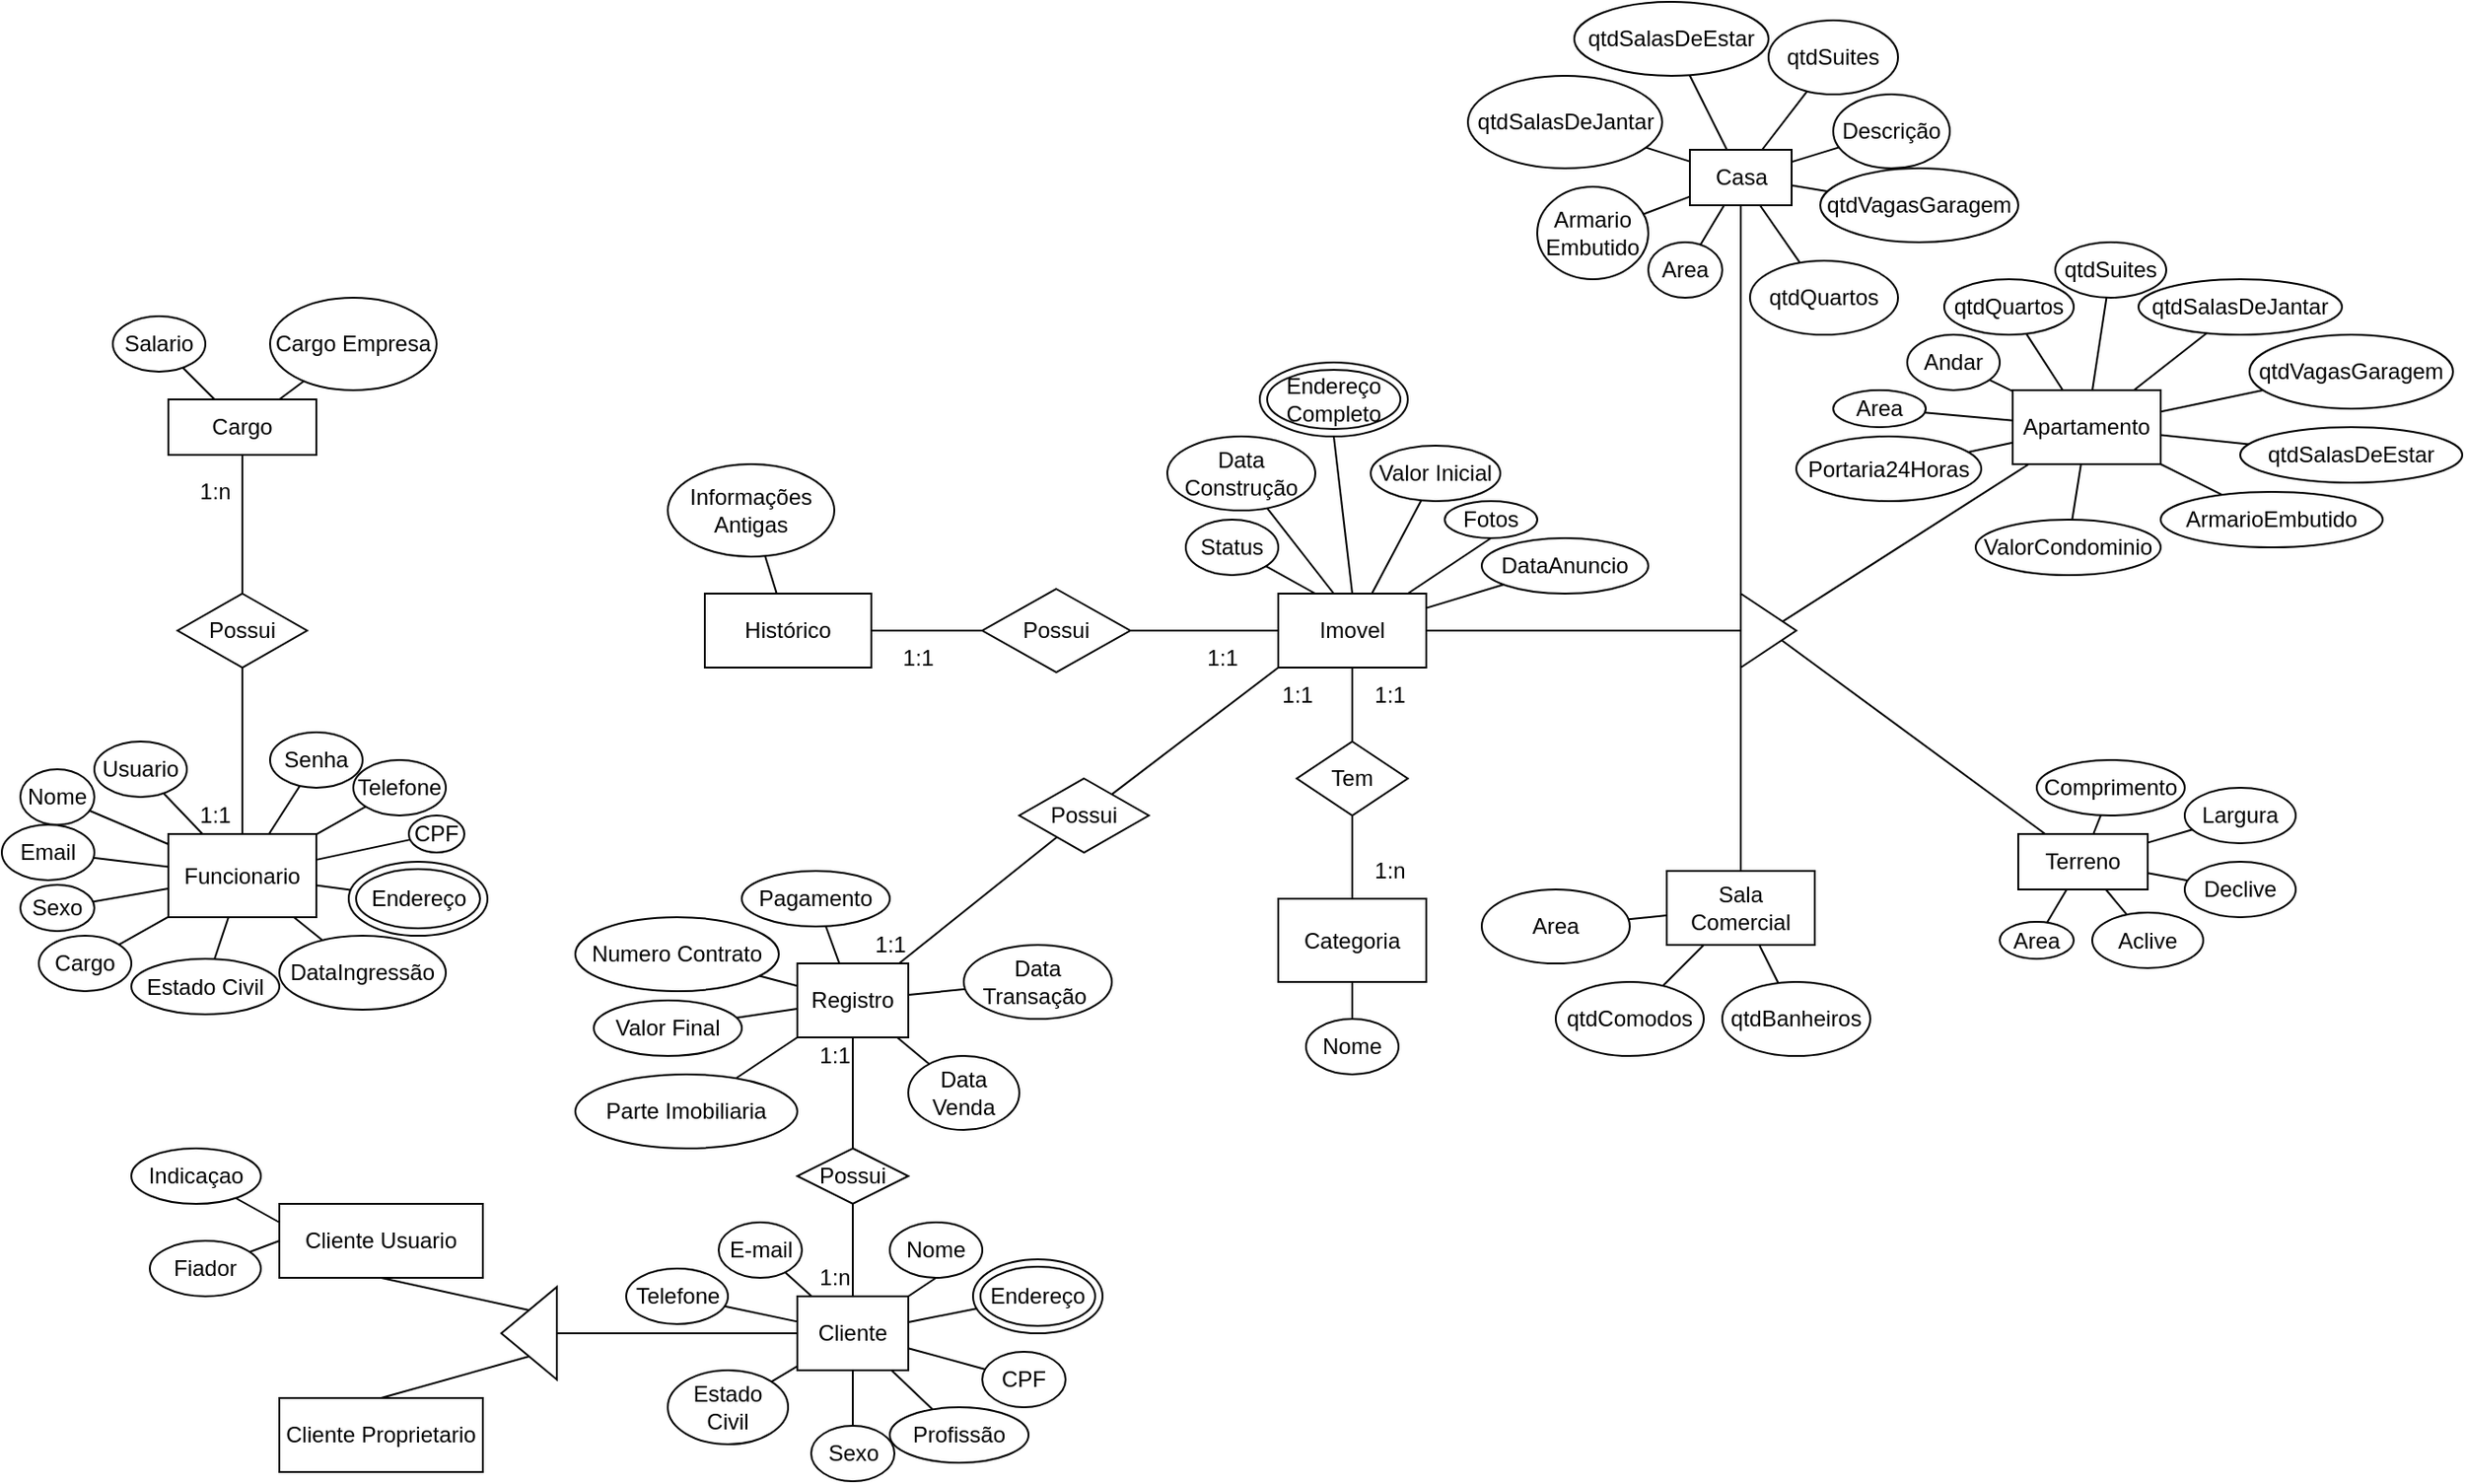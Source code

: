 <mxfile version="20.7.2" type="github">
  <diagram id="m5d0qIqOXzMqOtAx8hw-" name="Página-1">
    <mxGraphModel dx="2466" dy="913" grid="1" gridSize="10" guides="1" tooltips="1" connect="1" arrows="1" fold="1" page="1" pageScale="1" pageWidth="827" pageHeight="1169" math="0" shadow="0">
      <root>
        <mxCell id="0" />
        <mxCell id="1" parent="0" />
        <mxCell id="C9lepdYtcVU4f9QdhHSY-163" value="Imovel" style="rounded=0;whiteSpace=wrap;html=1;" vertex="1" parent="1">
          <mxGeometry x="350" y="420" width="80" height="40" as="geometry" />
        </mxCell>
        <mxCell id="C9lepdYtcVU4f9QdhHSY-164" value="Tem" style="rhombus;whiteSpace=wrap;html=1;" vertex="1" parent="1">
          <mxGeometry x="360" y="500" width="60" height="40" as="geometry" />
        </mxCell>
        <mxCell id="C9lepdYtcVU4f9QdhHSY-165" value="Categoria" style="rounded=0;whiteSpace=wrap;html=1;" vertex="1" parent="1">
          <mxGeometry x="350" y="585" width="80" height="45" as="geometry" />
        </mxCell>
        <mxCell id="C9lepdYtcVU4f9QdhHSY-166" value="" style="endArrow=none;html=1;rounded=0;entryX=0.5;entryY=1;entryDx=0;entryDy=0;exitX=0.5;exitY=0;exitDx=0;exitDy=0;" edge="1" parent="1" source="C9lepdYtcVU4f9QdhHSY-164" target="C9lepdYtcVU4f9QdhHSY-163">
          <mxGeometry width="50" height="50" relative="1" as="geometry">
            <mxPoint x="430" y="510" as="sourcePoint" />
            <mxPoint x="480" y="460" as="targetPoint" />
          </mxGeometry>
        </mxCell>
        <mxCell id="C9lepdYtcVU4f9QdhHSY-167" value="" style="endArrow=none;html=1;rounded=0;entryX=0.5;entryY=1;entryDx=0;entryDy=0;exitX=0.5;exitY=0;exitDx=0;exitDy=0;" edge="1" parent="1" source="C9lepdYtcVU4f9QdhHSY-165" target="C9lepdYtcVU4f9QdhHSY-164">
          <mxGeometry width="50" height="50" relative="1" as="geometry">
            <mxPoint x="430" y="510" as="sourcePoint" />
            <mxPoint x="480" y="460" as="targetPoint" />
          </mxGeometry>
        </mxCell>
        <mxCell id="C9lepdYtcVU4f9QdhHSY-168" value="1:1" style="text;html=1;align=center;verticalAlign=middle;resizable=0;points=[];autosize=1;strokeColor=none;fillColor=none;" vertex="1" parent="1">
          <mxGeometry x="390" y="460" width="40" height="30" as="geometry" />
        </mxCell>
        <mxCell id="C9lepdYtcVU4f9QdhHSY-169" value="1:n" style="text;html=1;align=center;verticalAlign=middle;resizable=0;points=[];autosize=1;strokeColor=none;fillColor=none;" vertex="1" parent="1">
          <mxGeometry x="390" y="555" width="40" height="30" as="geometry" />
        </mxCell>
        <mxCell id="C9lepdYtcVU4f9QdhHSY-170" value="Nome" style="ellipse;whiteSpace=wrap;html=1;" vertex="1" parent="1">
          <mxGeometry x="365" y="650" width="50" height="30" as="geometry" />
        </mxCell>
        <mxCell id="C9lepdYtcVU4f9QdhHSY-171" value="" style="endArrow=none;html=1;rounded=0;entryX=0.5;entryY=1;entryDx=0;entryDy=0;" edge="1" parent="1" source="C9lepdYtcVU4f9QdhHSY-170" target="C9lepdYtcVU4f9QdhHSY-165">
          <mxGeometry width="50" height="50" relative="1" as="geometry">
            <mxPoint x="430" y="510" as="sourcePoint" />
            <mxPoint x="410" y="640" as="targetPoint" />
          </mxGeometry>
        </mxCell>
        <mxCell id="C9lepdYtcVU4f9QdhHSY-174" value="DataAnuncio" style="ellipse;whiteSpace=wrap;html=1;" vertex="1" parent="1">
          <mxGeometry x="460" y="390" width="90" height="30" as="geometry" />
        </mxCell>
        <mxCell id="C9lepdYtcVU4f9QdhHSY-175" value="" style="endArrow=none;html=1;rounded=0;" edge="1" parent="1" source="C9lepdYtcVU4f9QdhHSY-163" target="C9lepdYtcVU4f9QdhHSY-174">
          <mxGeometry width="50" height="50" relative="1" as="geometry">
            <mxPoint x="430" y="510" as="sourcePoint" />
            <mxPoint x="480" y="460" as="targetPoint" />
          </mxGeometry>
        </mxCell>
        <mxCell id="C9lepdYtcVU4f9QdhHSY-176" value="Fotos" style="ellipse;whiteSpace=wrap;html=1;" vertex="1" parent="1">
          <mxGeometry x="440" y="370" width="50" height="20" as="geometry" />
        </mxCell>
        <mxCell id="C9lepdYtcVU4f9QdhHSY-178" value="" style="endArrow=none;html=1;rounded=0;entryX=0.5;entryY=1;entryDx=0;entryDy=0;" edge="1" parent="1" source="C9lepdYtcVU4f9QdhHSY-163" target="C9lepdYtcVU4f9QdhHSY-176">
          <mxGeometry width="50" height="50" relative="1" as="geometry">
            <mxPoint x="430" y="510" as="sourcePoint" />
            <mxPoint x="480" y="460" as="targetPoint" />
          </mxGeometry>
        </mxCell>
        <mxCell id="C9lepdYtcVU4f9QdhHSY-179" value="Valor Inicial" style="ellipse;whiteSpace=wrap;html=1;" vertex="1" parent="1">
          <mxGeometry x="400" y="340" width="70" height="30" as="geometry" />
        </mxCell>
        <mxCell id="C9lepdYtcVU4f9QdhHSY-180" value="" style="endArrow=none;html=1;rounded=0;" edge="1" parent="1" source="C9lepdYtcVU4f9QdhHSY-163" target="C9lepdYtcVU4f9QdhHSY-179">
          <mxGeometry width="50" height="50" relative="1" as="geometry">
            <mxPoint x="430" y="510" as="sourcePoint" />
            <mxPoint x="480" y="460" as="targetPoint" />
          </mxGeometry>
        </mxCell>
        <mxCell id="C9lepdYtcVU4f9QdhHSY-182" value="Status" style="ellipse;whiteSpace=wrap;html=1;" vertex="1" parent="1">
          <mxGeometry x="300" y="380" width="50" height="30" as="geometry" />
        </mxCell>
        <mxCell id="C9lepdYtcVU4f9QdhHSY-183" value="" style="endArrow=none;html=1;rounded=0;exitX=0.25;exitY=0;exitDx=0;exitDy=0;" edge="1" parent="1" source="C9lepdYtcVU4f9QdhHSY-163" target="C9lepdYtcVU4f9QdhHSY-182">
          <mxGeometry width="50" height="50" relative="1" as="geometry">
            <mxPoint x="390" y="510" as="sourcePoint" />
            <mxPoint x="440" y="460" as="targetPoint" />
          </mxGeometry>
        </mxCell>
        <mxCell id="C9lepdYtcVU4f9QdhHSY-184" value="Data Construção" style="ellipse;whiteSpace=wrap;html=1;" vertex="1" parent="1">
          <mxGeometry x="290" y="335" width="80" height="40" as="geometry" />
        </mxCell>
        <mxCell id="C9lepdYtcVU4f9QdhHSY-185" value="" style="endArrow=none;html=1;rounded=0;entryX=0.675;entryY=0.971;entryDx=0;entryDy=0;entryPerimeter=0;" edge="1" parent="1" target="C9lepdYtcVU4f9QdhHSY-184">
          <mxGeometry width="50" height="50" relative="1" as="geometry">
            <mxPoint x="380" y="420" as="sourcePoint" />
            <mxPoint x="440" y="380" as="targetPoint" />
          </mxGeometry>
        </mxCell>
        <mxCell id="C9lepdYtcVU4f9QdhHSY-187" value="Endereço Completo" style="ellipse;shape=doubleEllipse;whiteSpace=wrap;html=1;" vertex="1" parent="1">
          <mxGeometry x="340" y="295" width="80" height="40" as="geometry" />
        </mxCell>
        <mxCell id="C9lepdYtcVU4f9QdhHSY-188" value="" style="endArrow=none;html=1;rounded=0;entryX=0.5;entryY=1;entryDx=0;entryDy=0;" edge="1" parent="1" target="C9lepdYtcVU4f9QdhHSY-187">
          <mxGeometry width="50" height="50" relative="1" as="geometry">
            <mxPoint x="390" y="420" as="sourcePoint" />
            <mxPoint x="440" y="370" as="targetPoint" />
          </mxGeometry>
        </mxCell>
        <mxCell id="C9lepdYtcVU4f9QdhHSY-189" value="" style="endArrow=none;html=1;rounded=0;entryX=0;entryY=0.5;entryDx=0;entryDy=0;" edge="1" parent="1" target="C9lepdYtcVU4f9QdhHSY-163">
          <mxGeometry width="50" height="50" relative="1" as="geometry">
            <mxPoint x="270" y="440" as="sourcePoint" />
            <mxPoint x="440" y="450" as="targetPoint" />
          </mxGeometry>
        </mxCell>
        <mxCell id="C9lepdYtcVU4f9QdhHSY-191" value="Possui" style="rhombus;whiteSpace=wrap;html=1;" vertex="1" parent="1">
          <mxGeometry x="190" y="417.5" width="80" height="45" as="geometry" />
        </mxCell>
        <mxCell id="C9lepdYtcVU4f9QdhHSY-193" value="1:1" style="text;html=1;strokeColor=none;fillColor=none;align=center;verticalAlign=middle;whiteSpace=wrap;rounded=0;" vertex="1" parent="1">
          <mxGeometry x="290" y="440" width="60" height="30" as="geometry" />
        </mxCell>
        <mxCell id="C9lepdYtcVU4f9QdhHSY-195" value="Histórico" style="rounded=0;whiteSpace=wrap;html=1;" vertex="1" parent="1">
          <mxGeometry x="40" y="420" width="90" height="40" as="geometry" />
        </mxCell>
        <mxCell id="C9lepdYtcVU4f9QdhHSY-197" value="" style="endArrow=none;html=1;rounded=0;entryX=0;entryY=0.5;entryDx=0;entryDy=0;exitX=1;exitY=0.5;exitDx=0;exitDy=0;" edge="1" parent="1" source="C9lepdYtcVU4f9QdhHSY-195" target="C9lepdYtcVU4f9QdhHSY-191">
          <mxGeometry width="50" height="50" relative="1" as="geometry">
            <mxPoint x="180" y="500" as="sourcePoint" />
            <mxPoint x="230" y="450" as="targetPoint" />
          </mxGeometry>
        </mxCell>
        <mxCell id="C9lepdYtcVU4f9QdhHSY-198" value="1:1" style="text;html=1;align=center;verticalAlign=middle;resizable=0;points=[];autosize=1;strokeColor=none;fillColor=none;" vertex="1" parent="1">
          <mxGeometry x="135" y="440" width="40" height="30" as="geometry" />
        </mxCell>
        <mxCell id="C9lepdYtcVU4f9QdhHSY-200" value="Informações Antigas" style="ellipse;whiteSpace=wrap;html=1;" vertex="1" parent="1">
          <mxGeometry x="20" y="350" width="90" height="50" as="geometry" />
        </mxCell>
        <mxCell id="C9lepdYtcVU4f9QdhHSY-201" value="" style="endArrow=none;html=1;rounded=0;" edge="1" parent="1" source="C9lepdYtcVU4f9QdhHSY-195" target="C9lepdYtcVU4f9QdhHSY-200">
          <mxGeometry width="50" height="50" relative="1" as="geometry">
            <mxPoint x="180" y="500" as="sourcePoint" />
            <mxPoint x="230" y="450" as="targetPoint" />
          </mxGeometry>
        </mxCell>
        <mxCell id="C9lepdYtcVU4f9QdhHSY-202" value="Possui" style="rhombus;whiteSpace=wrap;html=1;" vertex="1" parent="1">
          <mxGeometry x="210" y="520" width="70" height="40" as="geometry" />
        </mxCell>
        <mxCell id="C9lepdYtcVU4f9QdhHSY-203" value="" style="endArrow=none;html=1;rounded=0;entryX=0;entryY=1;entryDx=0;entryDy=0;" edge="1" parent="1" source="C9lepdYtcVU4f9QdhHSY-202" target="C9lepdYtcVU4f9QdhHSY-163">
          <mxGeometry width="50" height="50" relative="1" as="geometry">
            <mxPoint x="290" y="520" as="sourcePoint" />
            <mxPoint x="200" y="570" as="targetPoint" />
          </mxGeometry>
        </mxCell>
        <mxCell id="C9lepdYtcVU4f9QdhHSY-204" value="1:1" style="text;html=1;align=center;verticalAlign=middle;resizable=0;points=[];autosize=1;strokeColor=none;fillColor=none;" vertex="1" parent="1">
          <mxGeometry x="340" y="460" width="40" height="30" as="geometry" />
        </mxCell>
        <mxCell id="C9lepdYtcVU4f9QdhHSY-205" value="Registro" style="rounded=0;whiteSpace=wrap;html=1;" vertex="1" parent="1">
          <mxGeometry x="90" y="620" width="60" height="40" as="geometry" />
        </mxCell>
        <mxCell id="C9lepdYtcVU4f9QdhHSY-206" value="" style="endArrow=none;html=1;rounded=0;" edge="1" parent="1" source="C9lepdYtcVU4f9QdhHSY-205" target="C9lepdYtcVU4f9QdhHSY-202">
          <mxGeometry width="50" height="50" relative="1" as="geometry">
            <mxPoint x="210" y="610" as="sourcePoint" />
            <mxPoint x="260" y="560" as="targetPoint" />
          </mxGeometry>
        </mxCell>
        <mxCell id="C9lepdYtcVU4f9QdhHSY-207" value="Data Venda" style="ellipse;whiteSpace=wrap;html=1;" vertex="1" parent="1">
          <mxGeometry x="150" y="670" width="60" height="40" as="geometry" />
        </mxCell>
        <mxCell id="C9lepdYtcVU4f9QdhHSY-208" value="Pagamento" style="ellipse;whiteSpace=wrap;html=1;" vertex="1" parent="1">
          <mxGeometry x="60" y="570" width="80" height="30" as="geometry" />
        </mxCell>
        <mxCell id="C9lepdYtcVU4f9QdhHSY-209" value="Data Transação&amp;nbsp;" style="ellipse;whiteSpace=wrap;html=1;" vertex="1" parent="1">
          <mxGeometry x="180" y="610" width="80" height="40" as="geometry" />
        </mxCell>
        <mxCell id="C9lepdYtcVU4f9QdhHSY-210" value="Valor Final" style="ellipse;whiteSpace=wrap;html=1;" vertex="1" parent="1">
          <mxGeometry x="-20" y="640" width="80" height="30" as="geometry" />
        </mxCell>
        <mxCell id="C9lepdYtcVU4f9QdhHSY-211" value="Parte Imobiliaria" style="ellipse;whiteSpace=wrap;html=1;" vertex="1" parent="1">
          <mxGeometry x="-30" y="680" width="120" height="40" as="geometry" />
        </mxCell>
        <mxCell id="C9lepdYtcVU4f9QdhHSY-212" value="" style="endArrow=none;html=1;rounded=0;" edge="1" parent="1" source="C9lepdYtcVU4f9QdhHSY-205" target="C9lepdYtcVU4f9QdhHSY-210">
          <mxGeometry width="50" height="50" relative="1" as="geometry">
            <mxPoint x="130" y="610" as="sourcePoint" />
            <mxPoint x="180" y="560" as="targetPoint" />
          </mxGeometry>
        </mxCell>
        <mxCell id="C9lepdYtcVU4f9QdhHSY-213" value="" style="endArrow=none;html=1;rounded=0;" edge="1" parent="1" source="C9lepdYtcVU4f9QdhHSY-205" target="C9lepdYtcVU4f9QdhHSY-208">
          <mxGeometry width="50" height="50" relative="1" as="geometry">
            <mxPoint x="130" y="610" as="sourcePoint" />
            <mxPoint x="180" y="560" as="targetPoint" />
          </mxGeometry>
        </mxCell>
        <mxCell id="C9lepdYtcVU4f9QdhHSY-215" value="" style="endArrow=none;html=1;rounded=0;" edge="1" parent="1" source="C9lepdYtcVU4f9QdhHSY-205" target="C9lepdYtcVU4f9QdhHSY-211">
          <mxGeometry width="50" height="50" relative="1" as="geometry">
            <mxPoint x="130" y="610" as="sourcePoint" />
            <mxPoint x="180" y="560" as="targetPoint" />
          </mxGeometry>
        </mxCell>
        <mxCell id="C9lepdYtcVU4f9QdhHSY-216" value="" style="endArrow=none;html=1;rounded=0;" edge="1" parent="1" source="C9lepdYtcVU4f9QdhHSY-205" target="C9lepdYtcVU4f9QdhHSY-207">
          <mxGeometry width="50" height="50" relative="1" as="geometry">
            <mxPoint x="130" y="610" as="sourcePoint" />
            <mxPoint x="180" y="560" as="targetPoint" />
          </mxGeometry>
        </mxCell>
        <mxCell id="C9lepdYtcVU4f9QdhHSY-217" value="" style="endArrow=none;html=1;rounded=0;" edge="1" parent="1" source="C9lepdYtcVU4f9QdhHSY-205" target="C9lepdYtcVU4f9QdhHSY-209">
          <mxGeometry width="50" height="50" relative="1" as="geometry">
            <mxPoint x="130" y="610" as="sourcePoint" />
            <mxPoint x="180" y="560" as="targetPoint" />
          </mxGeometry>
        </mxCell>
        <mxCell id="C9lepdYtcVU4f9QdhHSY-218" value="1:1" style="text;html=1;align=center;verticalAlign=middle;resizable=0;points=[];autosize=1;strokeColor=none;fillColor=none;" vertex="1" parent="1">
          <mxGeometry x="120" y="595" width="40" height="30" as="geometry" />
        </mxCell>
        <mxCell id="C9lepdYtcVU4f9QdhHSY-219" value="Numero Contrato" style="ellipse;whiteSpace=wrap;html=1;" vertex="1" parent="1">
          <mxGeometry x="-30" y="595" width="110" height="40" as="geometry" />
        </mxCell>
        <mxCell id="C9lepdYtcVU4f9QdhHSY-220" value="" style="endArrow=none;html=1;rounded=0;" edge="1" parent="1" source="C9lepdYtcVU4f9QdhHSY-205" target="C9lepdYtcVU4f9QdhHSY-219">
          <mxGeometry width="50" height="50" relative="1" as="geometry">
            <mxPoint x="130" y="610" as="sourcePoint" />
            <mxPoint x="180" y="560" as="targetPoint" />
          </mxGeometry>
        </mxCell>
        <mxCell id="C9lepdYtcVU4f9QdhHSY-221" value="" style="endArrow=none;html=1;rounded=0;entryX=0.5;entryY=1;entryDx=0;entryDy=0;" edge="1" parent="1" target="C9lepdYtcVU4f9QdhHSY-205">
          <mxGeometry width="50" height="50" relative="1" as="geometry">
            <mxPoint x="120" y="720" as="sourcePoint" />
            <mxPoint x="180" y="700" as="targetPoint" />
          </mxGeometry>
        </mxCell>
        <mxCell id="C9lepdYtcVU4f9QdhHSY-222" value="Possui" style="rhombus;whiteSpace=wrap;html=1;" vertex="1" parent="1">
          <mxGeometry x="90" y="720" width="60" height="30" as="geometry" />
        </mxCell>
        <mxCell id="C9lepdYtcVU4f9QdhHSY-223" value="Cliente" style="rounded=0;whiteSpace=wrap;html=1;" vertex="1" parent="1">
          <mxGeometry x="90" y="800" width="60" height="40" as="geometry" />
        </mxCell>
        <mxCell id="C9lepdYtcVU4f9QdhHSY-224" value="" style="endArrow=none;html=1;rounded=0;entryX=0.5;entryY=1;entryDx=0;entryDy=0;exitX=0.5;exitY=0;exitDx=0;exitDy=0;" edge="1" parent="1" source="C9lepdYtcVU4f9QdhHSY-223" target="C9lepdYtcVU4f9QdhHSY-222">
          <mxGeometry width="50" height="50" relative="1" as="geometry">
            <mxPoint x="130" y="750" as="sourcePoint" />
            <mxPoint x="180" y="700" as="targetPoint" />
          </mxGeometry>
        </mxCell>
        <mxCell id="C9lepdYtcVU4f9QdhHSY-225" value="Sexo" style="ellipse;whiteSpace=wrap;html=1;" vertex="1" parent="1">
          <mxGeometry x="97.5" y="870" width="45" height="30" as="geometry" />
        </mxCell>
        <mxCell id="C9lepdYtcVU4f9QdhHSY-226" value="" style="endArrow=none;html=1;rounded=0;entryX=0.5;entryY=1;entryDx=0;entryDy=0;" edge="1" parent="1" source="C9lepdYtcVU4f9QdhHSY-225" target="C9lepdYtcVU4f9QdhHSY-223">
          <mxGeometry width="50" height="50" relative="1" as="geometry">
            <mxPoint x="130" y="890" as="sourcePoint" />
            <mxPoint x="180" y="840" as="targetPoint" />
          </mxGeometry>
        </mxCell>
        <mxCell id="C9lepdYtcVU4f9QdhHSY-227" value="Profissão" style="ellipse;whiteSpace=wrap;html=1;" vertex="1" parent="1">
          <mxGeometry x="140" y="860" width="75" height="30" as="geometry" />
        </mxCell>
        <mxCell id="C9lepdYtcVU4f9QdhHSY-229" value="CPF" style="ellipse;whiteSpace=wrap;html=1;" vertex="1" parent="1">
          <mxGeometry x="190" y="830" width="45" height="30" as="geometry" />
        </mxCell>
        <mxCell id="C9lepdYtcVU4f9QdhHSY-230" value="" style="endArrow=none;html=1;rounded=0;" edge="1" parent="1" source="C9lepdYtcVU4f9QdhHSY-227" target="C9lepdYtcVU4f9QdhHSY-223">
          <mxGeometry width="50" height="50" relative="1" as="geometry">
            <mxPoint x="130" y="890" as="sourcePoint" />
            <mxPoint x="180" y="840" as="targetPoint" />
          </mxGeometry>
        </mxCell>
        <mxCell id="C9lepdYtcVU4f9QdhHSY-231" value="" style="endArrow=none;html=1;rounded=0;" edge="1" parent="1" source="C9lepdYtcVU4f9QdhHSY-229" target="C9lepdYtcVU4f9QdhHSY-223">
          <mxGeometry width="50" height="50" relative="1" as="geometry">
            <mxPoint x="130" y="890" as="sourcePoint" />
            <mxPoint x="180" y="840" as="targetPoint" />
          </mxGeometry>
        </mxCell>
        <mxCell id="C9lepdYtcVU4f9QdhHSY-233" value="Endereço" style="ellipse;shape=doubleEllipse;whiteSpace=wrap;html=1;" vertex="1" parent="1">
          <mxGeometry x="185" y="780" width="70" height="40" as="geometry" />
        </mxCell>
        <mxCell id="C9lepdYtcVU4f9QdhHSY-235" value="" style="endArrow=none;html=1;rounded=0;" edge="1" parent="1" source="C9lepdYtcVU4f9QdhHSY-223" target="C9lepdYtcVU4f9QdhHSY-233">
          <mxGeometry width="50" height="50" relative="1" as="geometry">
            <mxPoint x="150" y="790" as="sourcePoint" />
            <mxPoint x="180" y="770" as="targetPoint" />
          </mxGeometry>
        </mxCell>
        <mxCell id="C9lepdYtcVU4f9QdhHSY-236" value="Nome" style="ellipse;whiteSpace=wrap;html=1;" vertex="1" parent="1">
          <mxGeometry x="140" y="760" width="50" height="30" as="geometry" />
        </mxCell>
        <mxCell id="C9lepdYtcVU4f9QdhHSY-237" value="" style="endArrow=none;html=1;rounded=0;entryX=0.5;entryY=1;entryDx=0;entryDy=0;exitX=1;exitY=0;exitDx=0;exitDy=0;" edge="1" parent="1" source="C9lepdYtcVU4f9QdhHSY-223" target="C9lepdYtcVU4f9QdhHSY-236">
          <mxGeometry width="50" height="50" relative="1" as="geometry">
            <mxPoint x="160" y="790" as="sourcePoint" />
            <mxPoint x="180" y="770" as="targetPoint" />
          </mxGeometry>
        </mxCell>
        <mxCell id="C9lepdYtcVU4f9QdhHSY-238" value="1:n" style="text;html=1;align=center;verticalAlign=middle;resizable=0;points=[];autosize=1;strokeColor=none;fillColor=none;" vertex="1" parent="1">
          <mxGeometry x="90" y="775" width="40" height="30" as="geometry" />
        </mxCell>
        <mxCell id="C9lepdYtcVU4f9QdhHSY-239" value="1:1" style="text;html=1;align=center;verticalAlign=middle;resizable=0;points=[];autosize=1;strokeColor=none;fillColor=none;" vertex="1" parent="1">
          <mxGeometry x="90" y="655" width="40" height="30" as="geometry" />
        </mxCell>
        <mxCell id="C9lepdYtcVU4f9QdhHSY-240" value="E-mail" style="ellipse;whiteSpace=wrap;html=1;" vertex="1" parent="1">
          <mxGeometry x="47.5" y="760" width="45" height="30" as="geometry" />
        </mxCell>
        <mxCell id="C9lepdYtcVU4f9QdhHSY-241" value="" style="endArrow=none;html=1;rounded=0;" edge="1" parent="1" source="C9lepdYtcVU4f9QdhHSY-223" target="C9lepdYtcVU4f9QdhHSY-240">
          <mxGeometry width="50" height="50" relative="1" as="geometry">
            <mxPoint x="60" y="820" as="sourcePoint" />
            <mxPoint x="110" y="770" as="targetPoint" />
          </mxGeometry>
        </mxCell>
        <mxCell id="C9lepdYtcVU4f9QdhHSY-242" value="Telefone" style="ellipse;whiteSpace=wrap;html=1;" vertex="1" parent="1">
          <mxGeometry x="-2.5" y="785" width="55" height="30" as="geometry" />
        </mxCell>
        <mxCell id="C9lepdYtcVU4f9QdhHSY-243" value="" style="endArrow=none;html=1;rounded=0;" edge="1" parent="1" source="C9lepdYtcVU4f9QdhHSY-223" target="C9lepdYtcVU4f9QdhHSY-242">
          <mxGeometry width="50" height="50" relative="1" as="geometry">
            <mxPoint x="60" y="820" as="sourcePoint" />
            <mxPoint x="110" y="770" as="targetPoint" />
          </mxGeometry>
        </mxCell>
        <mxCell id="C9lepdYtcVU4f9QdhHSY-244" value="Estado Civil" style="ellipse;whiteSpace=wrap;html=1;" vertex="1" parent="1">
          <mxGeometry x="20" y="840" width="65" height="40" as="geometry" />
        </mxCell>
        <mxCell id="C9lepdYtcVU4f9QdhHSY-245" value="" style="endArrow=none;html=1;rounded=0;" edge="1" parent="1" source="C9lepdYtcVU4f9QdhHSY-244" target="C9lepdYtcVU4f9QdhHSY-223">
          <mxGeometry width="50" height="50" relative="1" as="geometry">
            <mxPoint x="60" y="810" as="sourcePoint" />
            <mxPoint x="100" y="850" as="targetPoint" />
          </mxGeometry>
        </mxCell>
        <mxCell id="C9lepdYtcVU4f9QdhHSY-246" value="" style="endArrow=none;html=1;rounded=0;exitX=0;exitY=0.5;exitDx=0;exitDy=0;" edge="1" parent="1" source="C9lepdYtcVU4f9QdhHSY-247" target="C9lepdYtcVU4f9QdhHSY-223">
          <mxGeometry width="50" height="50" relative="1" as="geometry">
            <mxPoint x="-20" y="850" as="sourcePoint" />
            <mxPoint x="-60" y="760" as="targetPoint" />
          </mxGeometry>
        </mxCell>
        <mxCell id="C9lepdYtcVU4f9QdhHSY-247" value="" style="triangle;whiteSpace=wrap;html=1;rotation=-180;" vertex="1" parent="1">
          <mxGeometry x="-70" y="795" width="30" height="50" as="geometry" />
        </mxCell>
        <mxCell id="C9lepdYtcVU4f9QdhHSY-248" value="Cliente Proprietario" style="rounded=0;whiteSpace=wrap;html=1;" vertex="1" parent="1">
          <mxGeometry x="-190" y="855" width="110" height="40" as="geometry" />
        </mxCell>
        <mxCell id="C9lepdYtcVU4f9QdhHSY-249" value="" style="endArrow=none;html=1;rounded=0;exitX=0.5;exitY=0;exitDx=0;exitDy=0;entryX=0.5;entryY=0;entryDx=0;entryDy=0;" edge="1" parent="1" source="C9lepdYtcVU4f9QdhHSY-248" target="C9lepdYtcVU4f9QdhHSY-247">
          <mxGeometry width="50" height="50" relative="1" as="geometry">
            <mxPoint x="-120" y="810" as="sourcePoint" />
            <mxPoint x="-70" y="760" as="targetPoint" />
          </mxGeometry>
        </mxCell>
        <mxCell id="C9lepdYtcVU4f9QdhHSY-250" value="Cliente Usuario" style="rounded=0;whiteSpace=wrap;html=1;" vertex="1" parent="1">
          <mxGeometry x="-190" y="750" width="110" height="40" as="geometry" />
        </mxCell>
        <mxCell id="C9lepdYtcVU4f9QdhHSY-251" value="" style="endArrow=none;html=1;rounded=0;exitX=0.5;exitY=1;exitDx=0;exitDy=0;entryX=0.5;entryY=1;entryDx=0;entryDy=0;" edge="1" parent="1" source="C9lepdYtcVU4f9QdhHSY-250" target="C9lepdYtcVU4f9QdhHSY-247">
          <mxGeometry width="50" height="50" relative="1" as="geometry">
            <mxPoint x="-120" y="810" as="sourcePoint" />
            <mxPoint x="-70" y="760" as="targetPoint" />
          </mxGeometry>
        </mxCell>
        <mxCell id="C9lepdYtcVU4f9QdhHSY-252" value="Indicaçao" style="ellipse;whiteSpace=wrap;html=1;" vertex="1" parent="1">
          <mxGeometry x="-270" y="720" width="70" height="30" as="geometry" />
        </mxCell>
        <mxCell id="C9lepdYtcVU4f9QdhHSY-253" value="Fiador" style="ellipse;whiteSpace=wrap;html=1;" vertex="1" parent="1">
          <mxGeometry x="-260" y="770" width="60" height="30" as="geometry" />
        </mxCell>
        <mxCell id="C9lepdYtcVU4f9QdhHSY-254" value="" style="endArrow=none;html=1;rounded=0;entryX=0;entryY=0.5;entryDx=0;entryDy=0;" edge="1" parent="1" source="C9lepdYtcVU4f9QdhHSY-253" target="C9lepdYtcVU4f9QdhHSY-250">
          <mxGeometry width="50" height="50" relative="1" as="geometry">
            <mxPoint x="-120" y="810" as="sourcePoint" />
            <mxPoint x="-70" y="760" as="targetPoint" />
          </mxGeometry>
        </mxCell>
        <mxCell id="C9lepdYtcVU4f9QdhHSY-255" value="" style="endArrow=none;html=1;rounded=0;exitX=0;exitY=0.25;exitDx=0;exitDy=0;" edge="1" parent="1" source="C9lepdYtcVU4f9QdhHSY-250" target="C9lepdYtcVU4f9QdhHSY-252">
          <mxGeometry width="50" height="50" relative="1" as="geometry">
            <mxPoint x="-120" y="810" as="sourcePoint" />
            <mxPoint x="-70" y="760" as="targetPoint" />
          </mxGeometry>
        </mxCell>
        <mxCell id="C9lepdYtcVU4f9QdhHSY-256" value="" style="endArrow=none;html=1;rounded=0;entryX=1;entryY=0.5;entryDx=0;entryDy=0;" edge="1" parent="1" target="C9lepdYtcVU4f9QdhHSY-163">
          <mxGeometry width="50" height="50" relative="1" as="geometry">
            <mxPoint x="600" y="440" as="sourcePoint" />
            <mxPoint x="380" y="480" as="targetPoint" />
          </mxGeometry>
        </mxCell>
        <mxCell id="C9lepdYtcVU4f9QdhHSY-257" value="" style="triangle;whiteSpace=wrap;html=1;" vertex="1" parent="1">
          <mxGeometry x="600" y="420" width="30" height="40" as="geometry" />
        </mxCell>
        <mxCell id="C9lepdYtcVU4f9QdhHSY-259" value="Sala Comercial" style="rounded=0;whiteSpace=wrap;html=1;" vertex="1" parent="1">
          <mxGeometry x="560" y="570" width="80" height="40" as="geometry" />
        </mxCell>
        <mxCell id="C9lepdYtcVU4f9QdhHSY-260" value="" style="endArrow=none;html=1;rounded=0;entryX=0.5;entryY=0;entryDx=0;entryDy=0;exitX=0;exitY=0.75;exitDx=0;exitDy=0;" edge="1" parent="1" source="C9lepdYtcVU4f9QdhHSY-257" target="C9lepdYtcVU4f9QdhHSY-259">
          <mxGeometry width="50" height="50" relative="1" as="geometry">
            <mxPoint x="470" y="530" as="sourcePoint" />
            <mxPoint x="520" y="480" as="targetPoint" />
          </mxGeometry>
        </mxCell>
        <mxCell id="C9lepdYtcVU4f9QdhHSY-261" value="qtdComodos" style="ellipse;whiteSpace=wrap;html=1;" vertex="1" parent="1">
          <mxGeometry x="500" y="630" width="80" height="40" as="geometry" />
        </mxCell>
        <mxCell id="C9lepdYtcVU4f9QdhHSY-262" value="qtdBanheiros&lt;span style=&quot;color: rgba(0, 0, 0, 0); font-family: monospace; font-size: 0px; text-align: start;&quot;&gt;%3CmxGraphModel%3E%3Croot%3E%3CmxCell%20id%3D%220%22%2F%3E%3CmxCell%20id%3D%221%22%20parent%3D%220%22%2F%3E%3CmxCell%20id%3D%222%22%20value%3D%22qtdComodos%22%20style%3D%22ellipse%3BwhiteSpace%3Dwrap%3Bhtml%3D1%3B%22%20vertex%3D%221%22%20parent%3D%221%22%3E%3CmxGeometry%20x%3D%22490%22%20y%3D%22635%22%20width%3D%2280%22%20height%3D%2240%22%20as%3D%22geometry%22%2F%3E%3C%2FmxCell%3E%3C%2Froot%3E%3C%2FmxGraphModel%3E&lt;/span&gt;" style="ellipse;whiteSpace=wrap;html=1;" vertex="1" parent="1">
          <mxGeometry x="590" y="630" width="80" height="40" as="geometry" />
        </mxCell>
        <mxCell id="C9lepdYtcVU4f9QdhHSY-263" value="Area" style="ellipse;whiteSpace=wrap;html=1;" vertex="1" parent="1">
          <mxGeometry x="460" y="580" width="80" height="40" as="geometry" />
        </mxCell>
        <mxCell id="C9lepdYtcVU4f9QdhHSY-264" value="" style="endArrow=none;html=1;rounded=0;" edge="1" parent="1" source="C9lepdYtcVU4f9QdhHSY-259" target="C9lepdYtcVU4f9QdhHSY-262">
          <mxGeometry width="50" height="50" relative="1" as="geometry">
            <mxPoint x="470" y="530" as="sourcePoint" />
            <mxPoint x="520" y="480" as="targetPoint" />
          </mxGeometry>
        </mxCell>
        <mxCell id="C9lepdYtcVU4f9QdhHSY-265" value="" style="endArrow=none;html=1;rounded=0;" edge="1" parent="1" source="C9lepdYtcVU4f9QdhHSY-263" target="C9lepdYtcVU4f9QdhHSY-259">
          <mxGeometry width="50" height="50" relative="1" as="geometry">
            <mxPoint x="470" y="530" as="sourcePoint" />
            <mxPoint x="520" y="480" as="targetPoint" />
          </mxGeometry>
        </mxCell>
        <mxCell id="C9lepdYtcVU4f9QdhHSY-266" value="" style="endArrow=none;html=1;rounded=0;" edge="1" parent="1" source="C9lepdYtcVU4f9QdhHSY-261" target="C9lepdYtcVU4f9QdhHSY-259">
          <mxGeometry width="50" height="50" relative="1" as="geometry">
            <mxPoint x="470" y="530" as="sourcePoint" />
            <mxPoint x="520" y="480" as="targetPoint" />
          </mxGeometry>
        </mxCell>
        <mxCell id="C9lepdYtcVU4f9QdhHSY-267" value="" style="endArrow=none;html=1;rounded=0;" edge="1" parent="1" source="C9lepdYtcVU4f9QdhHSY-269" target="C9lepdYtcVU4f9QdhHSY-257">
          <mxGeometry width="50" height="50" relative="1" as="geometry">
            <mxPoint x="670" y="540" as="sourcePoint" />
            <mxPoint x="520" y="480" as="targetPoint" />
          </mxGeometry>
        </mxCell>
        <mxCell id="C9lepdYtcVU4f9QdhHSY-269" value="Terreno" style="rounded=0;whiteSpace=wrap;html=1;" vertex="1" parent="1">
          <mxGeometry x="750" y="550" width="70" height="30" as="geometry" />
        </mxCell>
        <mxCell id="C9lepdYtcVU4f9QdhHSY-270" value="Aclive" style="ellipse;whiteSpace=wrap;html=1;" vertex="1" parent="1">
          <mxGeometry x="790" y="592.5" width="60" height="30" as="geometry" />
        </mxCell>
        <mxCell id="C9lepdYtcVU4f9QdhHSY-271" value="Declive" style="ellipse;whiteSpace=wrap;html=1;" vertex="1" parent="1">
          <mxGeometry x="840" y="565" width="60" height="30" as="geometry" />
        </mxCell>
        <mxCell id="C9lepdYtcVU4f9QdhHSY-272" value="Area" style="ellipse;whiteSpace=wrap;html=1;" vertex="1" parent="1">
          <mxGeometry x="740" y="597.5" width="40" height="20" as="geometry" />
        </mxCell>
        <mxCell id="C9lepdYtcVU4f9QdhHSY-273" value="Comprimento" style="ellipse;whiteSpace=wrap;html=1;" vertex="1" parent="1">
          <mxGeometry x="760" y="510" width="80" height="30" as="geometry" />
        </mxCell>
        <mxCell id="C9lepdYtcVU4f9QdhHSY-274" value="Largura" style="ellipse;whiteSpace=wrap;html=1;" vertex="1" parent="1">
          <mxGeometry x="840" y="525" width="60" height="30" as="geometry" />
        </mxCell>
        <mxCell id="C9lepdYtcVU4f9QdhHSY-275" value="" style="endArrow=none;html=1;rounded=0;" edge="1" parent="1" source="C9lepdYtcVU4f9QdhHSY-273" target="C9lepdYtcVU4f9QdhHSY-269">
          <mxGeometry width="50" height="50" relative="1" as="geometry">
            <mxPoint x="690" y="600" as="sourcePoint" />
            <mxPoint x="740" y="550" as="targetPoint" />
          </mxGeometry>
        </mxCell>
        <mxCell id="C9lepdYtcVU4f9QdhHSY-276" value="" style="endArrow=none;html=1;rounded=0;" edge="1" parent="1" source="C9lepdYtcVU4f9QdhHSY-272" target="C9lepdYtcVU4f9QdhHSY-269">
          <mxGeometry width="50" height="50" relative="1" as="geometry">
            <mxPoint x="690" y="600" as="sourcePoint" />
            <mxPoint x="740" y="550" as="targetPoint" />
          </mxGeometry>
        </mxCell>
        <mxCell id="C9lepdYtcVU4f9QdhHSY-277" value="" style="endArrow=none;html=1;rounded=0;" edge="1" parent="1" source="C9lepdYtcVU4f9QdhHSY-270" target="C9lepdYtcVU4f9QdhHSY-269">
          <mxGeometry width="50" height="50" relative="1" as="geometry">
            <mxPoint x="690" y="600" as="sourcePoint" />
            <mxPoint x="740" y="550" as="targetPoint" />
          </mxGeometry>
        </mxCell>
        <mxCell id="C9lepdYtcVU4f9QdhHSY-278" value="" style="endArrow=none;html=1;rounded=0;" edge="1" parent="1" source="C9lepdYtcVU4f9QdhHSY-271" target="C9lepdYtcVU4f9QdhHSY-269">
          <mxGeometry width="50" height="50" relative="1" as="geometry">
            <mxPoint x="690" y="600" as="sourcePoint" />
            <mxPoint x="740" y="550" as="targetPoint" />
          </mxGeometry>
        </mxCell>
        <mxCell id="C9lepdYtcVU4f9QdhHSY-279" value="" style="endArrow=none;html=1;rounded=0;" edge="1" parent="1" source="C9lepdYtcVU4f9QdhHSY-269" target="C9lepdYtcVU4f9QdhHSY-274">
          <mxGeometry width="50" height="50" relative="1" as="geometry">
            <mxPoint x="690" y="600" as="sourcePoint" />
            <mxPoint x="740" y="550" as="targetPoint" />
          </mxGeometry>
        </mxCell>
        <mxCell id="C9lepdYtcVU4f9QdhHSY-280" value="Apartamento" style="rounded=0;whiteSpace=wrap;html=1;" vertex="1" parent="1">
          <mxGeometry x="747" y="310" width="80" height="40" as="geometry" />
        </mxCell>
        <mxCell id="C9lepdYtcVU4f9QdhHSY-281" value="" style="endArrow=none;html=1;rounded=0;" edge="1" parent="1" source="C9lepdYtcVU4f9QdhHSY-257" target="C9lepdYtcVU4f9QdhHSY-280">
          <mxGeometry width="50" height="50" relative="1" as="geometry">
            <mxPoint x="580" y="440" as="sourcePoint" />
            <mxPoint x="630" y="390" as="targetPoint" />
          </mxGeometry>
        </mxCell>
        <mxCell id="C9lepdYtcVU4f9QdhHSY-282" value="ValorCondominio" style="ellipse;whiteSpace=wrap;html=1;" vertex="1" parent="1">
          <mxGeometry x="727" y="380" width="100" height="30" as="geometry" />
        </mxCell>
        <mxCell id="C9lepdYtcVU4f9QdhHSY-284" value="Portaria24Horas" style="ellipse;whiteSpace=wrap;html=1;" vertex="1" parent="1">
          <mxGeometry x="630" y="335" width="100" height="35" as="geometry" />
        </mxCell>
        <mxCell id="C9lepdYtcVU4f9QdhHSY-285" value="ArmarioEmbutido" style="ellipse;whiteSpace=wrap;html=1;" vertex="1" parent="1">
          <mxGeometry x="827" y="365" width="120" height="30" as="geometry" />
        </mxCell>
        <mxCell id="C9lepdYtcVU4f9QdhHSY-286" value="qtdVagasGaragem" style="ellipse;whiteSpace=wrap;html=1;" vertex="1" parent="1">
          <mxGeometry x="875" y="280" width="110" height="40" as="geometry" />
        </mxCell>
        <mxCell id="C9lepdYtcVU4f9QdhHSY-287" value="qtdSalasDeEstar" style="ellipse;whiteSpace=wrap;html=1;" vertex="1" parent="1">
          <mxGeometry x="870" y="330" width="120" height="30" as="geometry" />
        </mxCell>
        <mxCell id="C9lepdYtcVU4f9QdhHSY-288" value="qtdSalasDeJantar" style="ellipse;whiteSpace=wrap;html=1;" vertex="1" parent="1">
          <mxGeometry x="815" y="250" width="110" height="30" as="geometry" />
        </mxCell>
        <mxCell id="C9lepdYtcVU4f9QdhHSY-290" value="Area" style="ellipse;whiteSpace=wrap;html=1;" vertex="1" parent="1">
          <mxGeometry x="650" y="310" width="50" height="20" as="geometry" />
        </mxCell>
        <mxCell id="C9lepdYtcVU4f9QdhHSY-291" value="Andar" style="ellipse;whiteSpace=wrap;html=1;" vertex="1" parent="1">
          <mxGeometry x="690" y="280" width="50" height="30" as="geometry" />
        </mxCell>
        <mxCell id="C9lepdYtcVU4f9QdhHSY-292" value="qtdQuartos" style="ellipse;whiteSpace=wrap;html=1;" vertex="1" parent="1">
          <mxGeometry x="710" y="250" width="70" height="30" as="geometry" />
        </mxCell>
        <mxCell id="C9lepdYtcVU4f9QdhHSY-293" value="qtdSuites" style="ellipse;whiteSpace=wrap;html=1;" vertex="1" parent="1">
          <mxGeometry x="770" y="230" width="60" height="30" as="geometry" />
        </mxCell>
        <mxCell id="C9lepdYtcVU4f9QdhHSY-294" value="" style="endArrow=none;html=1;rounded=0;" edge="1" parent="1" source="C9lepdYtcVU4f9QdhHSY-282" target="C9lepdYtcVU4f9QdhHSY-280">
          <mxGeometry width="50" height="50" relative="1" as="geometry">
            <mxPoint x="710" y="380" as="sourcePoint" />
            <mxPoint x="760" y="330" as="targetPoint" />
          </mxGeometry>
        </mxCell>
        <mxCell id="C9lepdYtcVU4f9QdhHSY-295" value="" style="endArrow=none;html=1;rounded=0;" edge="1" parent="1" source="C9lepdYtcVU4f9QdhHSY-285" target="C9lepdYtcVU4f9QdhHSY-280">
          <mxGeometry width="50" height="50" relative="1" as="geometry">
            <mxPoint x="710" y="380" as="sourcePoint" />
            <mxPoint x="760" y="330" as="targetPoint" />
          </mxGeometry>
        </mxCell>
        <mxCell id="C9lepdYtcVU4f9QdhHSY-296" value="" style="endArrow=none;html=1;rounded=0;" edge="1" parent="1" source="C9lepdYtcVU4f9QdhHSY-280" target="C9lepdYtcVU4f9QdhHSY-293">
          <mxGeometry width="50" height="50" relative="1" as="geometry">
            <mxPoint x="710" y="380" as="sourcePoint" />
            <mxPoint x="760" y="330" as="targetPoint" />
          </mxGeometry>
        </mxCell>
        <mxCell id="C9lepdYtcVU4f9QdhHSY-297" value="" style="endArrow=none;html=1;rounded=0;" edge="1" parent="1" source="C9lepdYtcVU4f9QdhHSY-280" target="C9lepdYtcVU4f9QdhHSY-288">
          <mxGeometry width="50" height="50" relative="1" as="geometry">
            <mxPoint x="710" y="380" as="sourcePoint" />
            <mxPoint x="760" y="330" as="targetPoint" />
          </mxGeometry>
        </mxCell>
        <mxCell id="C9lepdYtcVU4f9QdhHSY-298" value="" style="endArrow=none;html=1;rounded=0;" edge="1" parent="1" source="C9lepdYtcVU4f9QdhHSY-280" target="C9lepdYtcVU4f9QdhHSY-286">
          <mxGeometry width="50" height="50" relative="1" as="geometry">
            <mxPoint x="710" y="380" as="sourcePoint" />
            <mxPoint x="760" y="330" as="targetPoint" />
          </mxGeometry>
        </mxCell>
        <mxCell id="C9lepdYtcVU4f9QdhHSY-299" value="" style="endArrow=none;html=1;rounded=0;" edge="1" parent="1" source="C9lepdYtcVU4f9QdhHSY-280" target="C9lepdYtcVU4f9QdhHSY-287">
          <mxGeometry width="50" height="50" relative="1" as="geometry">
            <mxPoint x="710" y="380" as="sourcePoint" />
            <mxPoint x="760" y="330" as="targetPoint" />
          </mxGeometry>
        </mxCell>
        <mxCell id="C9lepdYtcVU4f9QdhHSY-300" value="" style="endArrow=none;html=1;rounded=0;" edge="1" parent="1" source="C9lepdYtcVU4f9QdhHSY-280" target="C9lepdYtcVU4f9QdhHSY-292">
          <mxGeometry width="50" height="50" relative="1" as="geometry">
            <mxPoint x="710" y="380" as="sourcePoint" />
            <mxPoint x="760" y="330" as="targetPoint" />
          </mxGeometry>
        </mxCell>
        <mxCell id="C9lepdYtcVU4f9QdhHSY-301" value="" style="endArrow=none;html=1;rounded=0;" edge="1" parent="1" source="C9lepdYtcVU4f9QdhHSY-280" target="C9lepdYtcVU4f9QdhHSY-291">
          <mxGeometry width="50" height="50" relative="1" as="geometry">
            <mxPoint x="710" y="380" as="sourcePoint" />
            <mxPoint x="760" y="330" as="targetPoint" />
          </mxGeometry>
        </mxCell>
        <mxCell id="C9lepdYtcVU4f9QdhHSY-302" value="" style="endArrow=none;html=1;rounded=0;" edge="1" parent="1" source="C9lepdYtcVU4f9QdhHSY-280" target="C9lepdYtcVU4f9QdhHSY-290">
          <mxGeometry width="50" height="50" relative="1" as="geometry">
            <mxPoint x="710" y="380" as="sourcePoint" />
            <mxPoint x="760" y="330" as="targetPoint" />
          </mxGeometry>
        </mxCell>
        <mxCell id="C9lepdYtcVU4f9QdhHSY-303" value="" style="endArrow=none;html=1;rounded=0;" edge="1" parent="1" source="C9lepdYtcVU4f9QdhHSY-280" target="C9lepdYtcVU4f9QdhHSY-284">
          <mxGeometry width="50" height="50" relative="1" as="geometry">
            <mxPoint x="710" y="380" as="sourcePoint" />
            <mxPoint x="760" y="330" as="targetPoint" />
          </mxGeometry>
        </mxCell>
        <mxCell id="C9lepdYtcVU4f9QdhHSY-304" value="" style="endArrow=none;html=1;rounded=0;entryX=0;entryY=0.25;entryDx=0;entryDy=0;" edge="1" parent="1" source="C9lepdYtcVU4f9QdhHSY-305" target="C9lepdYtcVU4f9QdhHSY-257">
          <mxGeometry width="50" height="50" relative="1" as="geometry">
            <mxPoint x="610" y="220" as="sourcePoint" />
            <mxPoint x="760" y="400" as="targetPoint" />
          </mxGeometry>
        </mxCell>
        <mxCell id="C9lepdYtcVU4f9QdhHSY-305" value="Casa" style="rounded=0;whiteSpace=wrap;html=1;" vertex="1" parent="1">
          <mxGeometry x="572.5" y="180" width="55" height="30" as="geometry" />
        </mxCell>
        <mxCell id="C9lepdYtcVU4f9QdhHSY-306" value="Area" style="ellipse;whiteSpace=wrap;html=1;" vertex="1" parent="1">
          <mxGeometry x="550" y="230" width="40" height="30" as="geometry" />
        </mxCell>
        <mxCell id="C9lepdYtcVU4f9QdhHSY-307" value="" style="endArrow=none;html=1;rounded=0;" edge="1" parent="1" source="C9lepdYtcVU4f9QdhHSY-306" target="C9lepdYtcVU4f9QdhHSY-305">
          <mxGeometry width="50" height="50" relative="1" as="geometry">
            <mxPoint x="710" y="310" as="sourcePoint" />
            <mxPoint x="760" y="260" as="targetPoint" />
          </mxGeometry>
        </mxCell>
        <mxCell id="C9lepdYtcVU4f9QdhHSY-308" value="Armario Embutido" style="ellipse;whiteSpace=wrap;html=1;" vertex="1" parent="1">
          <mxGeometry x="490" y="200" width="60" height="50" as="geometry" />
        </mxCell>
        <mxCell id="C9lepdYtcVU4f9QdhHSY-309" value="" style="endArrow=none;html=1;rounded=0;" edge="1" parent="1" source="C9lepdYtcVU4f9QdhHSY-308" target="C9lepdYtcVU4f9QdhHSY-305">
          <mxGeometry width="50" height="50" relative="1" as="geometry">
            <mxPoint x="710" y="310" as="sourcePoint" />
            <mxPoint x="760" y="260" as="targetPoint" />
          </mxGeometry>
        </mxCell>
        <mxCell id="C9lepdYtcVU4f9QdhHSY-310" value="qtdSalasDeJantar" style="ellipse;whiteSpace=wrap;html=1;" vertex="1" parent="1">
          <mxGeometry x="452.5" y="140" width="105" height="50" as="geometry" />
        </mxCell>
        <mxCell id="C9lepdYtcVU4f9QdhHSY-311" value="" style="endArrow=none;html=1;rounded=0;" edge="1" parent="1" source="C9lepdYtcVU4f9QdhHSY-305" target="C9lepdYtcVU4f9QdhHSY-310">
          <mxGeometry width="50" height="50" relative="1" as="geometry">
            <mxPoint x="710" y="250" as="sourcePoint" />
            <mxPoint x="760" y="200" as="targetPoint" />
          </mxGeometry>
        </mxCell>
        <mxCell id="C9lepdYtcVU4f9QdhHSY-312" value="qtdSalasDeEstar" style="ellipse;whiteSpace=wrap;html=1;" vertex="1" parent="1">
          <mxGeometry x="510" y="100" width="105" height="40" as="geometry" />
        </mxCell>
        <mxCell id="C9lepdYtcVU4f9QdhHSY-313" value="" style="endArrow=none;html=1;rounded=0;" edge="1" parent="1" source="C9lepdYtcVU4f9QdhHSY-305" target="C9lepdYtcVU4f9QdhHSY-312">
          <mxGeometry width="50" height="50" relative="1" as="geometry">
            <mxPoint x="710" y="260" as="sourcePoint" />
            <mxPoint x="760" y="210" as="targetPoint" />
          </mxGeometry>
        </mxCell>
        <mxCell id="C9lepdYtcVU4f9QdhHSY-315" value="qtdSuites" style="ellipse;whiteSpace=wrap;html=1;" vertex="1" parent="1">
          <mxGeometry x="615" y="110" width="70" height="40" as="geometry" />
        </mxCell>
        <mxCell id="C9lepdYtcVU4f9QdhHSY-316" value="" style="endArrow=none;html=1;rounded=0;" edge="1" parent="1" source="C9lepdYtcVU4f9QdhHSY-305" target="C9lepdYtcVU4f9QdhHSY-315">
          <mxGeometry width="50" height="50" relative="1" as="geometry">
            <mxPoint x="710" y="270" as="sourcePoint" />
            <mxPoint x="760" y="220" as="targetPoint" />
          </mxGeometry>
        </mxCell>
        <mxCell id="C9lepdYtcVU4f9QdhHSY-317" value="Descrição" style="ellipse;whiteSpace=wrap;html=1;" vertex="1" parent="1">
          <mxGeometry x="650" y="150" width="63" height="40" as="geometry" />
        </mxCell>
        <mxCell id="C9lepdYtcVU4f9QdhHSY-318" value="" style="endArrow=none;html=1;rounded=0;" edge="1" parent="1" source="C9lepdYtcVU4f9QdhHSY-305" target="C9lepdYtcVU4f9QdhHSY-317">
          <mxGeometry width="50" height="50" relative="1" as="geometry">
            <mxPoint x="710" y="280" as="sourcePoint" />
            <mxPoint x="760" y="230" as="targetPoint" />
          </mxGeometry>
        </mxCell>
        <mxCell id="C9lepdYtcVU4f9QdhHSY-320" value="qtdVagasGaragem" style="ellipse;whiteSpace=wrap;html=1;" vertex="1" parent="1">
          <mxGeometry x="643" y="190" width="107" height="40" as="geometry" />
        </mxCell>
        <mxCell id="C9lepdYtcVU4f9QdhHSY-321" value="" style="endArrow=none;html=1;rounded=0;" edge="1" parent="1" source="C9lepdYtcVU4f9QdhHSY-320" target="C9lepdYtcVU4f9QdhHSY-305">
          <mxGeometry width="50" height="50" relative="1" as="geometry">
            <mxPoint x="710" y="280" as="sourcePoint" />
            <mxPoint x="760" y="230" as="targetPoint" />
          </mxGeometry>
        </mxCell>
        <mxCell id="C9lepdYtcVU4f9QdhHSY-322" value="qtdQuartos" style="ellipse;whiteSpace=wrap;html=1;" vertex="1" parent="1">
          <mxGeometry x="605" y="240" width="80" height="40" as="geometry" />
        </mxCell>
        <mxCell id="C9lepdYtcVU4f9QdhHSY-324" value="" style="endArrow=none;html=1;rounded=0;" edge="1" parent="1" source="C9lepdYtcVU4f9QdhHSY-322" target="C9lepdYtcVU4f9QdhHSY-305">
          <mxGeometry width="50" height="50" relative="1" as="geometry">
            <mxPoint x="710" y="290" as="sourcePoint" />
            <mxPoint x="760" y="240" as="targetPoint" />
          </mxGeometry>
        </mxCell>
        <mxCell id="C9lepdYtcVU4f9QdhHSY-326" value="Funcionario" style="rounded=0;whiteSpace=wrap;html=1;" vertex="1" parent="1">
          <mxGeometry x="-250" y="550" width="80" height="45" as="geometry" />
        </mxCell>
        <mxCell id="C9lepdYtcVU4f9QdhHSY-328" value="Usuario" style="ellipse;whiteSpace=wrap;html=1;" vertex="1" parent="1">
          <mxGeometry x="-290" y="500" width="50" height="30" as="geometry" />
        </mxCell>
        <mxCell id="C9lepdYtcVU4f9QdhHSY-329" value="CPF&lt;span style=&quot;color: rgba(0, 0, 0, 0); font-family: monospace; font-size: 0px; text-align: start;&quot;&gt;%3CmxGraphModel%3E%3Croot%3E%3CmxCell%20id%3D%220%22%2F%3E%3CmxCell%20id%3D%221%22%20parent%3D%220%22%2F%3E%3CmxCell%20id%3D%222%22%20value%3D%22Usuario%22%20style%3D%22ellipse%3BwhiteSpace%3Dwrap%3Bhtml%3D1%3B%22%20vertex%3D%221%22%20parent%3D%221%22%3E%3CmxGeometry%20x%3D%22-190%22%20y%3D%22530%22%20width%3D%2250%22%20height%3D%2230%22%20as%3D%22geometry%22%2F%3E%3C%2FmxCell%3E%3C%2Froot%3E%3C%2FmxGraphModel%3E&lt;/span&gt;" style="ellipse;whiteSpace=wrap;html=1;" vertex="1" parent="1">
          <mxGeometry x="-120" y="540" width="30" height="20" as="geometry" />
        </mxCell>
        <mxCell id="C9lepdYtcVU4f9QdhHSY-330" value="Nome" style="ellipse;whiteSpace=wrap;html=1;" vertex="1" parent="1">
          <mxGeometry x="-330" y="515" width="40" height="30" as="geometry" />
        </mxCell>
        <mxCell id="C9lepdYtcVU4f9QdhHSY-331" value="Senha" style="ellipse;whiteSpace=wrap;html=1;" vertex="1" parent="1">
          <mxGeometry x="-195" y="495" width="50" height="30" as="geometry" />
        </mxCell>
        <mxCell id="C9lepdYtcVU4f9QdhHSY-332" value="Sexo" style="ellipse;whiteSpace=wrap;html=1;" vertex="1" parent="1">
          <mxGeometry x="-330" y="577.5" width="40" height="25" as="geometry" />
        </mxCell>
        <mxCell id="C9lepdYtcVU4f9QdhHSY-333" value="DataIngressão" style="ellipse;whiteSpace=wrap;html=1;" vertex="1" parent="1">
          <mxGeometry x="-190" y="605" width="90" height="40" as="geometry" />
        </mxCell>
        <mxCell id="C9lepdYtcVU4f9QdhHSY-334" value="Estado Civil" style="ellipse;whiteSpace=wrap;html=1;" vertex="1" parent="1">
          <mxGeometry x="-270" y="617.5" width="80" height="30" as="geometry" />
        </mxCell>
        <mxCell id="C9lepdYtcVU4f9QdhHSY-335" value="Cargo" style="ellipse;whiteSpace=wrap;html=1;" vertex="1" parent="1">
          <mxGeometry x="-320" y="605" width="50" height="30" as="geometry" />
        </mxCell>
        <mxCell id="C9lepdYtcVU4f9QdhHSY-336" value="Email" style="ellipse;whiteSpace=wrap;html=1;" vertex="1" parent="1">
          <mxGeometry x="-340" y="545" width="50" height="30" as="geometry" />
        </mxCell>
        <mxCell id="C9lepdYtcVU4f9QdhHSY-337" value="Telefone" style="ellipse;whiteSpace=wrap;html=1;" vertex="1" parent="1">
          <mxGeometry x="-150" y="510" width="50" height="30" as="geometry" />
        </mxCell>
        <mxCell id="C9lepdYtcVU4f9QdhHSY-338" value="Endereço" style="ellipse;shape=doubleEllipse;whiteSpace=wrap;html=1;" vertex="1" parent="1">
          <mxGeometry x="-152.5" y="565" width="75" height="40" as="geometry" />
        </mxCell>
        <mxCell id="C9lepdYtcVU4f9QdhHSY-340" value="" style="endArrow=none;html=1;rounded=0;" edge="1" parent="1" source="C9lepdYtcVU4f9QdhHSY-326" target="C9lepdYtcVU4f9QdhHSY-328">
          <mxGeometry width="50" height="50" relative="1" as="geometry">
            <mxPoint x="-140" y="560" as="sourcePoint" />
            <mxPoint x="-90" y="510" as="targetPoint" />
          </mxGeometry>
        </mxCell>
        <mxCell id="C9lepdYtcVU4f9QdhHSY-341" value="" style="endArrow=none;html=1;rounded=0;" edge="1" parent="1" source="C9lepdYtcVU4f9QdhHSY-326" target="C9lepdYtcVU4f9QdhHSY-330">
          <mxGeometry width="50" height="50" relative="1" as="geometry">
            <mxPoint x="-140" y="560" as="sourcePoint" />
            <mxPoint x="-90" y="510" as="targetPoint" />
          </mxGeometry>
        </mxCell>
        <mxCell id="C9lepdYtcVU4f9QdhHSY-342" value="" style="endArrow=none;html=1;rounded=0;" edge="1" parent="1" source="C9lepdYtcVU4f9QdhHSY-326" target="C9lepdYtcVU4f9QdhHSY-336">
          <mxGeometry width="50" height="50" relative="1" as="geometry">
            <mxPoint x="-140" y="560" as="sourcePoint" />
            <mxPoint x="-90" y="510" as="targetPoint" />
          </mxGeometry>
        </mxCell>
        <mxCell id="C9lepdYtcVU4f9QdhHSY-343" value="" style="endArrow=none;html=1;rounded=0;" edge="1" parent="1" source="C9lepdYtcVU4f9QdhHSY-326" target="C9lepdYtcVU4f9QdhHSY-332">
          <mxGeometry width="50" height="50" relative="1" as="geometry">
            <mxPoint x="-260" y="600" as="sourcePoint" />
            <mxPoint x="-90" y="510" as="targetPoint" />
          </mxGeometry>
        </mxCell>
        <mxCell id="C9lepdYtcVU4f9QdhHSY-344" value="" style="endArrow=none;html=1;rounded=0;" edge="1" parent="1" source="C9lepdYtcVU4f9QdhHSY-335" target="C9lepdYtcVU4f9QdhHSY-326">
          <mxGeometry width="50" height="50" relative="1" as="geometry">
            <mxPoint x="-140" y="560" as="sourcePoint" />
            <mxPoint x="-90" y="510" as="targetPoint" />
          </mxGeometry>
        </mxCell>
        <mxCell id="C9lepdYtcVU4f9QdhHSY-345" value="" style="endArrow=none;html=1;rounded=0;" edge="1" parent="1" source="C9lepdYtcVU4f9QdhHSY-334" target="C9lepdYtcVU4f9QdhHSY-326">
          <mxGeometry width="50" height="50" relative="1" as="geometry">
            <mxPoint x="-140" y="560" as="sourcePoint" />
            <mxPoint x="-90" y="510" as="targetPoint" />
          </mxGeometry>
        </mxCell>
        <mxCell id="C9lepdYtcVU4f9QdhHSY-346" value="" style="endArrow=none;html=1;rounded=0;" edge="1" parent="1" source="C9lepdYtcVU4f9QdhHSY-333" target="C9lepdYtcVU4f9QdhHSY-326">
          <mxGeometry width="50" height="50" relative="1" as="geometry">
            <mxPoint x="-140" y="560" as="sourcePoint" />
            <mxPoint x="-90" y="510" as="targetPoint" />
          </mxGeometry>
        </mxCell>
        <mxCell id="C9lepdYtcVU4f9QdhHSY-347" value="" style="endArrow=none;html=1;rounded=0;" edge="1" parent="1" source="C9lepdYtcVU4f9QdhHSY-331" target="C9lepdYtcVU4f9QdhHSY-326">
          <mxGeometry width="50" height="50" relative="1" as="geometry">
            <mxPoint x="-140" y="560" as="sourcePoint" />
            <mxPoint x="-90" y="510" as="targetPoint" />
          </mxGeometry>
        </mxCell>
        <mxCell id="C9lepdYtcVU4f9QdhHSY-348" value="" style="endArrow=none;html=1;rounded=0;" edge="1" parent="1" source="C9lepdYtcVU4f9QdhHSY-326" target="C9lepdYtcVU4f9QdhHSY-337">
          <mxGeometry width="50" height="50" relative="1" as="geometry">
            <mxPoint x="-140" y="560" as="sourcePoint" />
            <mxPoint x="-90" y="510" as="targetPoint" />
          </mxGeometry>
        </mxCell>
        <mxCell id="C9lepdYtcVU4f9QdhHSY-349" value="" style="endArrow=none;html=1;rounded=0;" edge="1" parent="1" source="C9lepdYtcVU4f9QdhHSY-326" target="C9lepdYtcVU4f9QdhHSY-329">
          <mxGeometry width="50" height="50" relative="1" as="geometry">
            <mxPoint x="-140" y="560" as="sourcePoint" />
            <mxPoint x="-90" y="510" as="targetPoint" />
          </mxGeometry>
        </mxCell>
        <mxCell id="C9lepdYtcVU4f9QdhHSY-350" value="" style="endArrow=none;html=1;rounded=0;" edge="1" parent="1" source="C9lepdYtcVU4f9QdhHSY-326" target="C9lepdYtcVU4f9QdhHSY-338">
          <mxGeometry width="50" height="50" relative="1" as="geometry">
            <mxPoint x="-140" y="560" as="sourcePoint" />
            <mxPoint x="-90" y="510" as="targetPoint" />
          </mxGeometry>
        </mxCell>
        <mxCell id="C9lepdYtcVU4f9QdhHSY-351" value="" style="endArrow=none;html=1;rounded=0;" edge="1" parent="1" source="C9lepdYtcVU4f9QdhHSY-353" target="C9lepdYtcVU4f9QdhHSY-326">
          <mxGeometry width="50" height="50" relative="1" as="geometry">
            <mxPoint x="-140" y="500" as="sourcePoint" />
            <mxPoint x="-90" y="450" as="targetPoint" />
          </mxGeometry>
        </mxCell>
        <mxCell id="C9lepdYtcVU4f9QdhHSY-353" value="Possui" style="rhombus;whiteSpace=wrap;html=1;" vertex="1" parent="1">
          <mxGeometry x="-245" y="420" width="70" height="40" as="geometry" />
        </mxCell>
        <mxCell id="C9lepdYtcVU4f9QdhHSY-354" value="1:1" style="text;html=1;align=center;verticalAlign=middle;resizable=0;points=[];autosize=1;strokeColor=none;fillColor=none;" vertex="1" parent="1">
          <mxGeometry x="-245" y="525" width="40" height="30" as="geometry" />
        </mxCell>
        <mxCell id="C9lepdYtcVU4f9QdhHSY-355" value="Cargo" style="rounded=0;whiteSpace=wrap;html=1;" vertex="1" parent="1">
          <mxGeometry x="-250" y="315" width="80" height="30" as="geometry" />
        </mxCell>
        <mxCell id="C9lepdYtcVU4f9QdhHSY-356" value="" style="endArrow=none;html=1;rounded=0;" edge="1" parent="1" source="C9lepdYtcVU4f9QdhHSY-353" target="C9lepdYtcVU4f9QdhHSY-355">
          <mxGeometry width="50" height="50" relative="1" as="geometry">
            <mxPoint x="-140" y="430" as="sourcePoint" />
            <mxPoint x="-90" y="380" as="targetPoint" />
          </mxGeometry>
        </mxCell>
        <mxCell id="C9lepdYtcVU4f9QdhHSY-357" value="1:n" style="text;html=1;align=center;verticalAlign=middle;resizable=0;points=[];autosize=1;strokeColor=none;fillColor=none;" vertex="1" parent="1">
          <mxGeometry x="-245" y="350" width="40" height="30" as="geometry" />
        </mxCell>
        <mxCell id="C9lepdYtcVU4f9QdhHSY-358" value="Cargo Empresa" style="ellipse;whiteSpace=wrap;html=1;" vertex="1" parent="1">
          <mxGeometry x="-195" y="260" width="90" height="50" as="geometry" />
        </mxCell>
        <mxCell id="C9lepdYtcVU4f9QdhHSY-359" value="Salario" style="ellipse;whiteSpace=wrap;html=1;" vertex="1" parent="1">
          <mxGeometry x="-280" y="270" width="50" height="30" as="geometry" />
        </mxCell>
        <mxCell id="C9lepdYtcVU4f9QdhHSY-360" value="" style="endArrow=none;html=1;rounded=0;" edge="1" parent="1" source="C9lepdYtcVU4f9QdhHSY-355" target="C9lepdYtcVU4f9QdhHSY-359">
          <mxGeometry width="50" height="50" relative="1" as="geometry">
            <mxPoint x="-140" y="360" as="sourcePoint" />
            <mxPoint x="-90" y="310" as="targetPoint" />
          </mxGeometry>
        </mxCell>
        <mxCell id="C9lepdYtcVU4f9QdhHSY-361" value="" style="endArrow=none;html=1;rounded=0;" edge="1" parent="1" source="C9lepdYtcVU4f9QdhHSY-355" target="C9lepdYtcVU4f9QdhHSY-358">
          <mxGeometry width="50" height="50" relative="1" as="geometry">
            <mxPoint x="-140" y="360" as="sourcePoint" />
            <mxPoint x="-90" y="310" as="targetPoint" />
          </mxGeometry>
        </mxCell>
      </root>
    </mxGraphModel>
  </diagram>
</mxfile>
